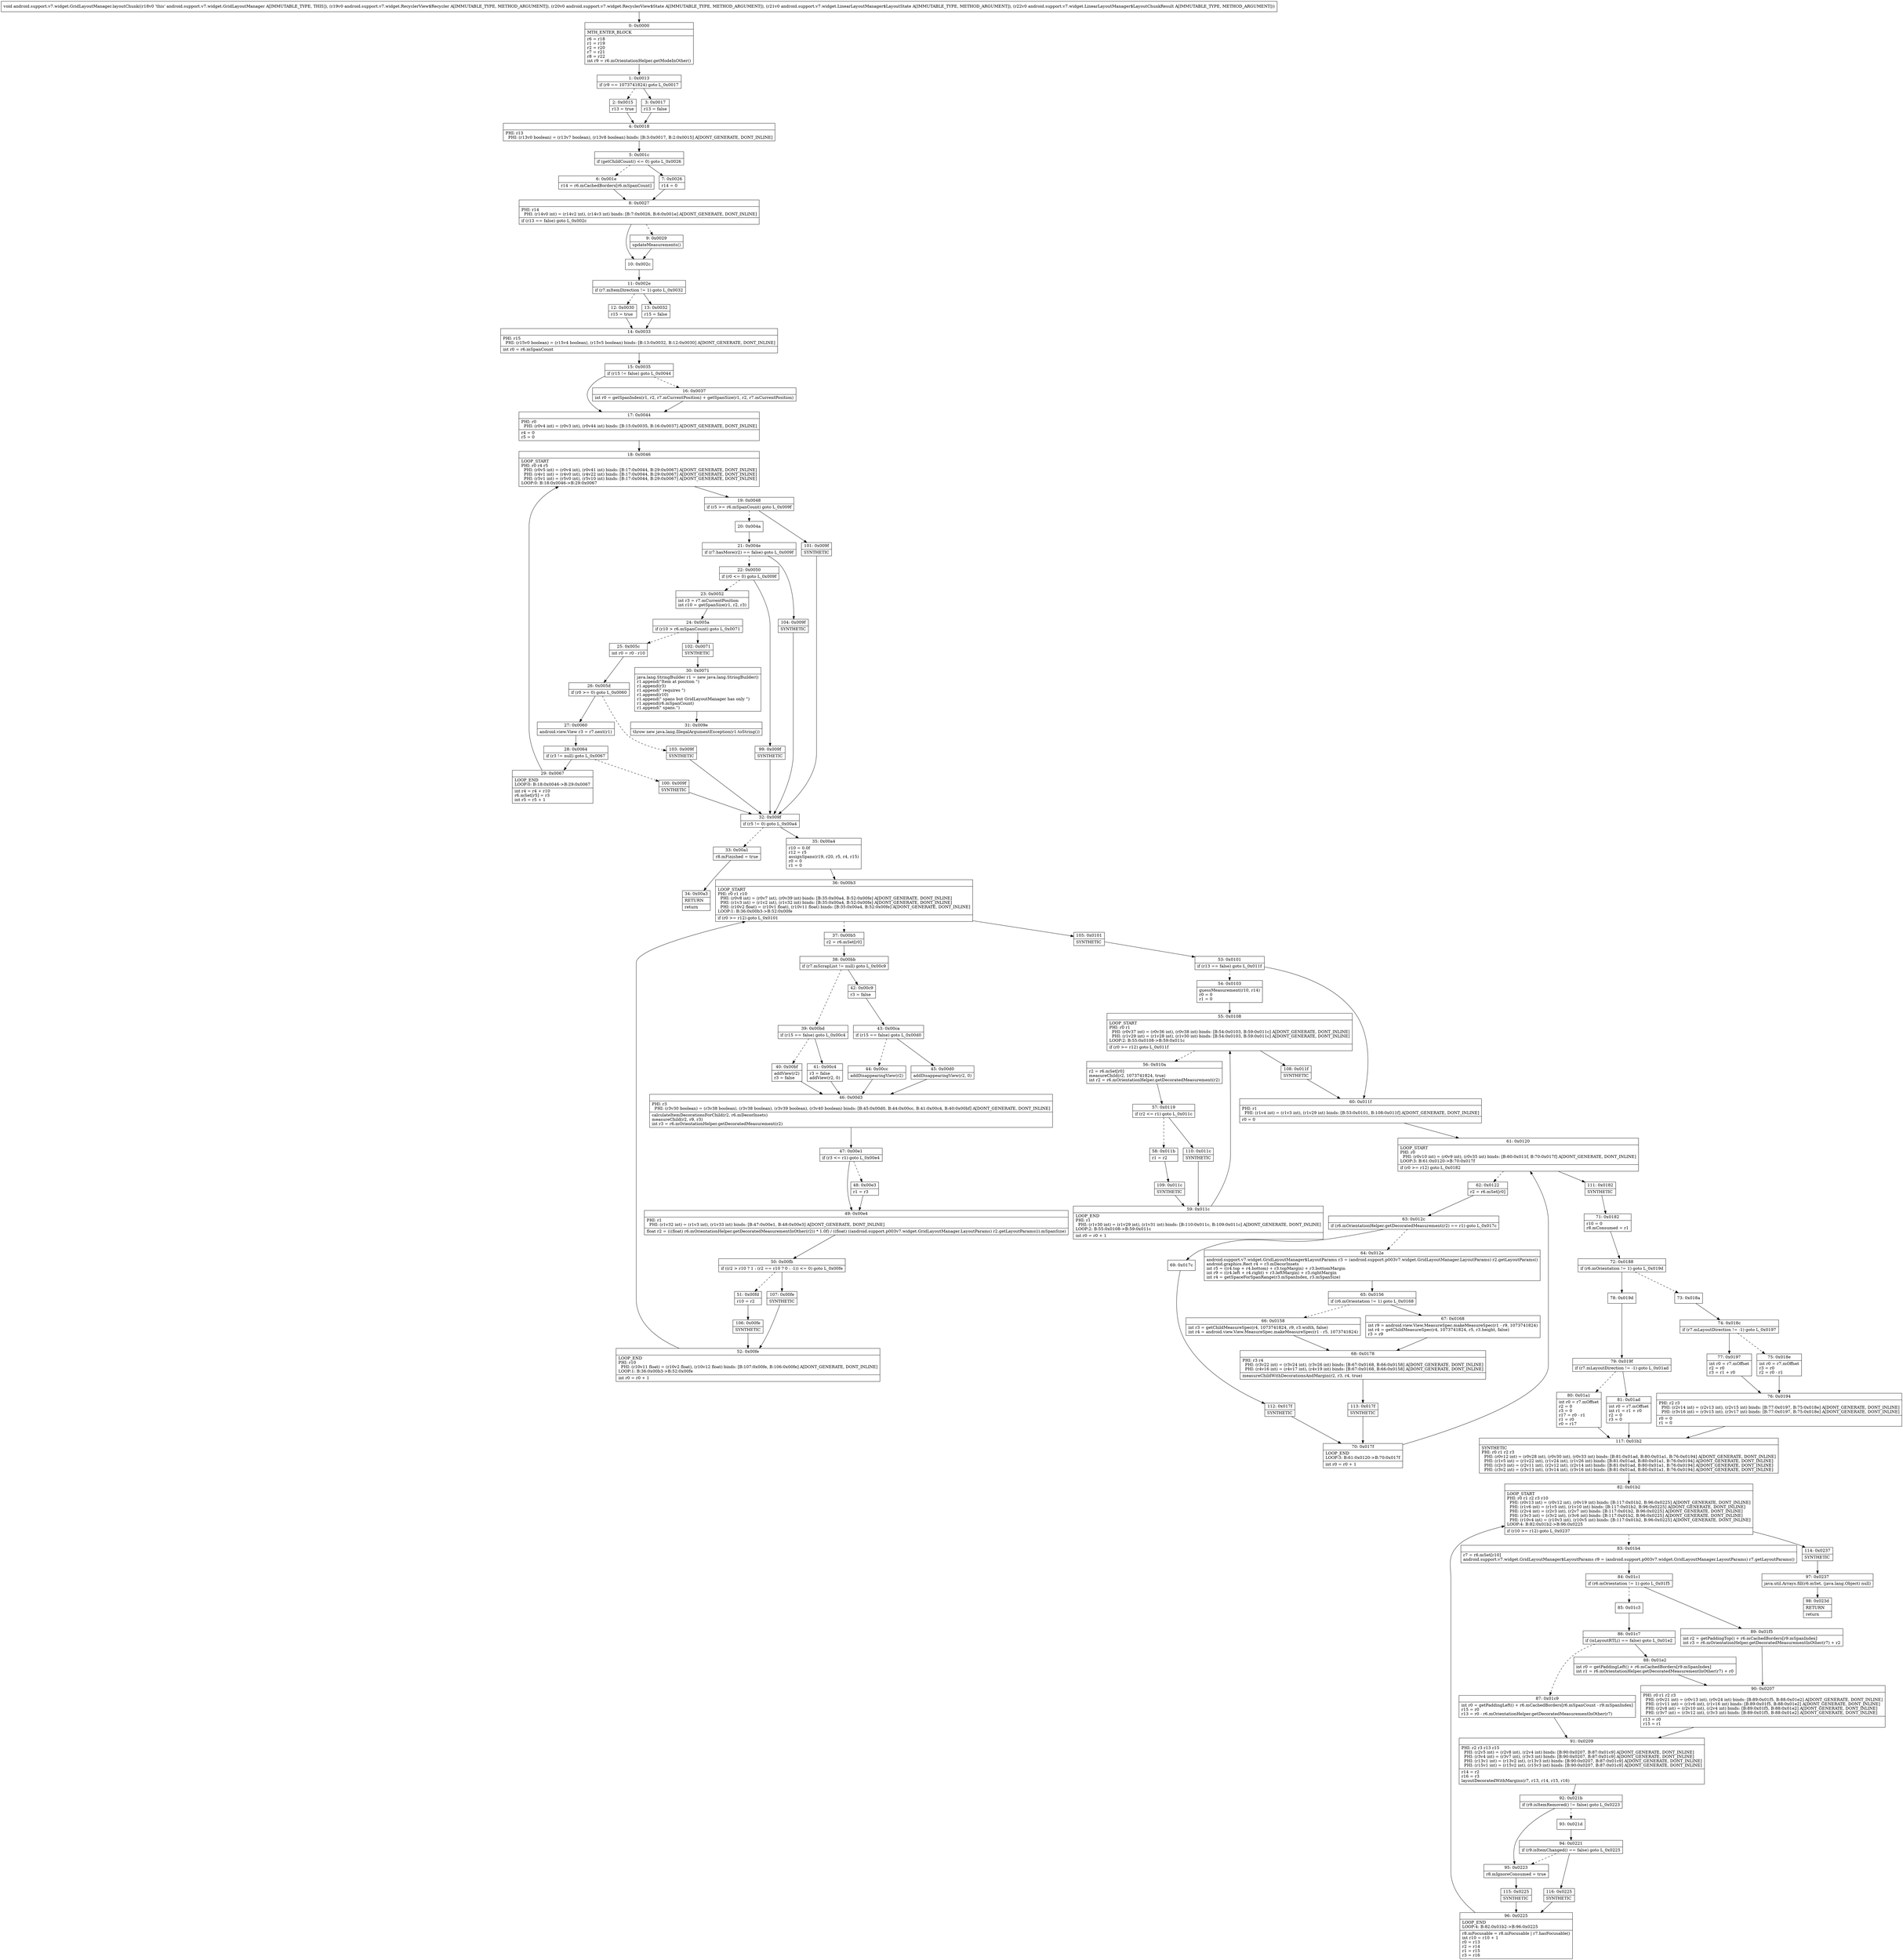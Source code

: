 digraph "CFG forandroid.support.v7.widget.GridLayoutManager.layoutChunk(Landroid\/support\/v7\/widget\/RecyclerView$Recycler;Landroid\/support\/v7\/widget\/RecyclerView$State;Landroid\/support\/v7\/widget\/LinearLayoutManager$LayoutState;Landroid\/support\/v7\/widget\/LinearLayoutManager$LayoutChunkResult;)V" {
Node_0 [shape=record,label="{0\:\ 0x0000|MTH_ENTER_BLOCK\l|r6 = r18\lr1 = r19\lr2 = r20\lr7 = r21\lr8 = r22\lint r9 = r6.mOrientationHelper.getModeInOther()\l}"];
Node_1 [shape=record,label="{1\:\ 0x0013|if (r9 == 1073741824) goto L_0x0017\l}"];
Node_2 [shape=record,label="{2\:\ 0x0015|r13 = true\l}"];
Node_3 [shape=record,label="{3\:\ 0x0017|r13 = false\l}"];
Node_4 [shape=record,label="{4\:\ 0x0018|PHI: r13 \l  PHI: (r13v0 boolean) = (r13v7 boolean), (r13v8 boolean) binds: [B:3:0x0017, B:2:0x0015] A[DONT_GENERATE, DONT_INLINE]\l}"];
Node_5 [shape=record,label="{5\:\ 0x001c|if (getChildCount() \<= 0) goto L_0x0026\l}"];
Node_6 [shape=record,label="{6\:\ 0x001e|r14 = r6.mCachedBorders[r6.mSpanCount]\l}"];
Node_7 [shape=record,label="{7\:\ 0x0026|r14 = 0\l}"];
Node_8 [shape=record,label="{8\:\ 0x0027|PHI: r14 \l  PHI: (r14v0 int) = (r14v2 int), (r14v3 int) binds: [B:7:0x0026, B:6:0x001e] A[DONT_GENERATE, DONT_INLINE]\l|if (r13 == false) goto L_0x002c\l}"];
Node_9 [shape=record,label="{9\:\ 0x0029|updateMeasurements()\l}"];
Node_10 [shape=record,label="{10\:\ 0x002c}"];
Node_11 [shape=record,label="{11\:\ 0x002e|if (r7.mItemDirection != 1) goto L_0x0032\l}"];
Node_12 [shape=record,label="{12\:\ 0x0030|r15 = true\l}"];
Node_13 [shape=record,label="{13\:\ 0x0032|r15 = false\l}"];
Node_14 [shape=record,label="{14\:\ 0x0033|PHI: r15 \l  PHI: (r15v0 boolean) = (r15v4 boolean), (r15v5 boolean) binds: [B:13:0x0032, B:12:0x0030] A[DONT_GENERATE, DONT_INLINE]\l|int r0 = r6.mSpanCount\l}"];
Node_15 [shape=record,label="{15\:\ 0x0035|if (r15 != false) goto L_0x0044\l}"];
Node_16 [shape=record,label="{16\:\ 0x0037|int r0 = getSpanIndex(r1, r2, r7.mCurrentPosition) + getSpanSize(r1, r2, r7.mCurrentPosition)\l}"];
Node_17 [shape=record,label="{17\:\ 0x0044|PHI: r0 \l  PHI: (r0v4 int) = (r0v3 int), (r0v44 int) binds: [B:15:0x0035, B:16:0x0037] A[DONT_GENERATE, DONT_INLINE]\l|r4 = 0\lr5 = 0\l}"];
Node_18 [shape=record,label="{18\:\ 0x0046|LOOP_START\lPHI: r0 r4 r5 \l  PHI: (r0v5 int) = (r0v4 int), (r0v41 int) binds: [B:17:0x0044, B:29:0x0067] A[DONT_GENERATE, DONT_INLINE]\l  PHI: (r4v1 int) = (r4v0 int), (r4v22 int) binds: [B:17:0x0044, B:29:0x0067] A[DONT_GENERATE, DONT_INLINE]\l  PHI: (r5v1 int) = (r5v0 int), (r5v10 int) binds: [B:17:0x0044, B:29:0x0067] A[DONT_GENERATE, DONT_INLINE]\lLOOP:0: B:18:0x0046\-\>B:29:0x0067\l}"];
Node_19 [shape=record,label="{19\:\ 0x0048|if (r5 \>= r6.mSpanCount) goto L_0x009f\l}"];
Node_20 [shape=record,label="{20\:\ 0x004a}"];
Node_21 [shape=record,label="{21\:\ 0x004e|if (r7.hasMore(r2) == false) goto L_0x009f\l}"];
Node_22 [shape=record,label="{22\:\ 0x0050|if (r0 \<= 0) goto L_0x009f\l}"];
Node_23 [shape=record,label="{23\:\ 0x0052|int r3 = r7.mCurrentPosition\lint r10 = getSpanSize(r1, r2, r3)\l}"];
Node_24 [shape=record,label="{24\:\ 0x005a|if (r10 \> r6.mSpanCount) goto L_0x0071\l}"];
Node_25 [shape=record,label="{25\:\ 0x005c|int r0 = r0 \- r10\l}"];
Node_26 [shape=record,label="{26\:\ 0x005d|if (r0 \>= 0) goto L_0x0060\l}"];
Node_27 [shape=record,label="{27\:\ 0x0060|android.view.View r3 = r7.next(r1)\l}"];
Node_28 [shape=record,label="{28\:\ 0x0064|if (r3 != null) goto L_0x0067\l}"];
Node_29 [shape=record,label="{29\:\ 0x0067|LOOP_END\lLOOP:0: B:18:0x0046\-\>B:29:0x0067\l|int r4 = r4 + r10\lr6.mSet[r5] = r3\lint r5 = r5 + 1\l}"];
Node_30 [shape=record,label="{30\:\ 0x0071|java.lang.StringBuilder r1 = new java.lang.StringBuilder()\lr1.append(\"Item at position \")\lr1.append(r3)\lr1.append(\" requires \")\lr1.append(r10)\lr1.append(\" spans but GridLayoutManager has only \")\lr1.append(r6.mSpanCount)\lr1.append(\" spans.\")\l}"];
Node_31 [shape=record,label="{31\:\ 0x009e|throw new java.lang.IllegalArgumentException(r1.toString())\l}"];
Node_32 [shape=record,label="{32\:\ 0x009f|if (r5 != 0) goto L_0x00a4\l}"];
Node_33 [shape=record,label="{33\:\ 0x00a1|r8.mFinished = true\l}"];
Node_34 [shape=record,label="{34\:\ 0x00a3|RETURN\l|return\l}"];
Node_35 [shape=record,label="{35\:\ 0x00a4|r10 = 0.0f\lr12 = r5\lassignSpans(r19, r20, r5, r4, r15)\lr0 = 0\lr1 = 0\l}"];
Node_36 [shape=record,label="{36\:\ 0x00b3|LOOP_START\lPHI: r0 r1 r10 \l  PHI: (r0v8 int) = (r0v7 int), (r0v39 int) binds: [B:35:0x00a4, B:52:0x00fe] A[DONT_GENERATE, DONT_INLINE]\l  PHI: (r1v3 int) = (r1v2 int), (r1v32 int) binds: [B:35:0x00a4, B:52:0x00fe] A[DONT_GENERATE, DONT_INLINE]\l  PHI: (r10v2 float) = (r10v1 float), (r10v11 float) binds: [B:35:0x00a4, B:52:0x00fe] A[DONT_GENERATE, DONT_INLINE]\lLOOP:1: B:36:0x00b3\-\>B:52:0x00fe\l|if (r0 \>= r12) goto L_0x0101\l}"];
Node_37 [shape=record,label="{37\:\ 0x00b5|r2 = r6.mSet[r0]\l}"];
Node_38 [shape=record,label="{38\:\ 0x00bb|if (r7.mScrapList != null) goto L_0x00c9\l}"];
Node_39 [shape=record,label="{39\:\ 0x00bd|if (r15 == false) goto L_0x00c4\l}"];
Node_40 [shape=record,label="{40\:\ 0x00bf|addView(r2)\lr3 = false\l}"];
Node_41 [shape=record,label="{41\:\ 0x00c4|r3 = false\laddView(r2, 0)\l}"];
Node_42 [shape=record,label="{42\:\ 0x00c9|r3 = false\l}"];
Node_43 [shape=record,label="{43\:\ 0x00ca|if (r15 == false) goto L_0x00d0\l}"];
Node_44 [shape=record,label="{44\:\ 0x00cc|addDisappearingView(r2)\l}"];
Node_45 [shape=record,label="{45\:\ 0x00d0|addDisappearingView(r2, 0)\l}"];
Node_46 [shape=record,label="{46\:\ 0x00d3|PHI: r3 \l  PHI: (r3v30 boolean) = (r3v38 boolean), (r3v38 boolean), (r3v39 boolean), (r3v40 boolean) binds: [B:45:0x00d0, B:44:0x00cc, B:41:0x00c4, B:40:0x00bf] A[DONT_GENERATE, DONT_INLINE]\l|calculateItemDecorationsForChild(r2, r6.mDecorInsets)\lmeasureChild(r2, r9, r3)\lint r3 = r6.mOrientationHelper.getDecoratedMeasurement(r2)\l}"];
Node_47 [shape=record,label="{47\:\ 0x00e1|if (r3 \<= r1) goto L_0x00e4\l}"];
Node_48 [shape=record,label="{48\:\ 0x00e3|r1 = r3\l}"];
Node_49 [shape=record,label="{49\:\ 0x00e4|PHI: r1 \l  PHI: (r1v32 int) = (r1v3 int), (r1v33 int) binds: [B:47:0x00e1, B:48:0x00e3] A[DONT_GENERATE, DONT_INLINE]\l|float r2 = (((float) r6.mOrientationHelper.getDecoratedMeasurementInOther(r2)) * 1.0f) \/ ((float) ((android.support.p003v7.widget.GridLayoutManager.LayoutParams) r2.getLayoutParams()).mSpanSize)\l}"];
Node_50 [shape=record,label="{50\:\ 0x00fb|if ((r2 \> r10 ? 1 : (r2 == r10 ? 0 : \-1)) \<= 0) goto L_0x00fe\l}"];
Node_51 [shape=record,label="{51\:\ 0x00fd|r10 = r2\l}"];
Node_52 [shape=record,label="{52\:\ 0x00fe|LOOP_END\lPHI: r10 \l  PHI: (r10v11 float) = (r10v2 float), (r10v12 float) binds: [B:107:0x00fe, B:106:0x00fe] A[DONT_GENERATE, DONT_INLINE]\lLOOP:1: B:36:0x00b3\-\>B:52:0x00fe\l|int r0 = r0 + 1\l}"];
Node_53 [shape=record,label="{53\:\ 0x0101|if (r13 == false) goto L_0x011f\l}"];
Node_54 [shape=record,label="{54\:\ 0x0103|guessMeasurement(r10, r14)\lr0 = 0\lr1 = 0\l}"];
Node_55 [shape=record,label="{55\:\ 0x0108|LOOP_START\lPHI: r0 r1 \l  PHI: (r0v37 int) = (r0v36 int), (r0v38 int) binds: [B:54:0x0103, B:59:0x011c] A[DONT_GENERATE, DONT_INLINE]\l  PHI: (r1v29 int) = (r1v28 int), (r1v30 int) binds: [B:54:0x0103, B:59:0x011c] A[DONT_GENERATE, DONT_INLINE]\lLOOP:2: B:55:0x0108\-\>B:59:0x011c\l|if (r0 \>= r12) goto L_0x011f\l}"];
Node_56 [shape=record,label="{56\:\ 0x010a|r2 = r6.mSet[r0]\lmeasureChild(r2, 1073741824, true)\lint r2 = r6.mOrientationHelper.getDecoratedMeasurement(r2)\l}"];
Node_57 [shape=record,label="{57\:\ 0x0119|if (r2 \<= r1) goto L_0x011c\l}"];
Node_58 [shape=record,label="{58\:\ 0x011b|r1 = r2\l}"];
Node_59 [shape=record,label="{59\:\ 0x011c|LOOP_END\lPHI: r1 \l  PHI: (r1v30 int) = (r1v29 int), (r1v31 int) binds: [B:110:0x011c, B:109:0x011c] A[DONT_GENERATE, DONT_INLINE]\lLOOP:2: B:55:0x0108\-\>B:59:0x011c\l|int r0 = r0 + 1\l}"];
Node_60 [shape=record,label="{60\:\ 0x011f|PHI: r1 \l  PHI: (r1v4 int) = (r1v3 int), (r1v29 int) binds: [B:53:0x0101, B:108:0x011f] A[DONT_GENERATE, DONT_INLINE]\l|r0 = 0\l}"];
Node_61 [shape=record,label="{61\:\ 0x0120|LOOP_START\lPHI: r0 \l  PHI: (r0v10 int) = (r0v9 int), (r0v35 int) binds: [B:60:0x011f, B:70:0x017f] A[DONT_GENERATE, DONT_INLINE]\lLOOP:3: B:61:0x0120\-\>B:70:0x017f\l|if (r0 \>= r12) goto L_0x0182\l}"];
Node_62 [shape=record,label="{62\:\ 0x0122|r2 = r6.mSet[r0]\l}"];
Node_63 [shape=record,label="{63\:\ 0x012c|if (r6.mOrientationHelper.getDecoratedMeasurement(r2) == r1) goto L_0x017c\l}"];
Node_64 [shape=record,label="{64\:\ 0x012e|android.support.v7.widget.GridLayoutManager$LayoutParams r3 = (android.support.p003v7.widget.GridLayoutManager.LayoutParams) r2.getLayoutParams()\landroid.graphics.Rect r4 = r3.mDecorInsets\lint r5 = ((r4.top + r4.bottom) + r3.topMargin) + r3.bottomMargin\lint r9 = ((r4.left + r4.right) + r3.leftMargin) + r3.rightMargin\lint r4 = getSpaceForSpanRange(r3.mSpanIndex, r3.mSpanSize)\l}"];
Node_65 [shape=record,label="{65\:\ 0x0156|if (r6.mOrientation != 1) goto L_0x0168\l}"];
Node_66 [shape=record,label="{66\:\ 0x0158|int r3 = getChildMeasureSpec(r4, 1073741824, r9, r3.width, false)\lint r4 = android.view.View.MeasureSpec.makeMeasureSpec(r1 \- r5, 1073741824)\l}"];
Node_67 [shape=record,label="{67\:\ 0x0168|int r9 = android.view.View.MeasureSpec.makeMeasureSpec(r1 \- r9, 1073741824)\lint r4 = getChildMeasureSpec(r4, 1073741824, r5, r3.height, false)\lr3 = r9\l}"];
Node_68 [shape=record,label="{68\:\ 0x0178|PHI: r3 r4 \l  PHI: (r3v22 int) = (r3v24 int), (r3v26 int) binds: [B:67:0x0168, B:66:0x0158] A[DONT_GENERATE, DONT_INLINE]\l  PHI: (r4v16 int) = (r4v17 int), (r4v19 int) binds: [B:67:0x0168, B:66:0x0158] A[DONT_GENERATE, DONT_INLINE]\l|measureChildWithDecorationsAndMargin(r2, r3, r4, true)\l}"];
Node_69 [shape=record,label="{69\:\ 0x017c}"];
Node_70 [shape=record,label="{70\:\ 0x017f|LOOP_END\lLOOP:3: B:61:0x0120\-\>B:70:0x017f\l|int r0 = r0 + 1\l}"];
Node_71 [shape=record,label="{71\:\ 0x0182|r10 = 0\lr8.mConsumed = r1\l}"];
Node_72 [shape=record,label="{72\:\ 0x0188|if (r6.mOrientation != 1) goto L_0x019d\l}"];
Node_73 [shape=record,label="{73\:\ 0x018a}"];
Node_74 [shape=record,label="{74\:\ 0x018c|if (r7.mLayoutDirection != \-1) goto L_0x0197\l}"];
Node_75 [shape=record,label="{75\:\ 0x018e|int r0 = r7.mOffset\lr3 = r0\lr2 = r0 \- r1\l}"];
Node_76 [shape=record,label="{76\:\ 0x0194|PHI: r2 r3 \l  PHI: (r2v14 int) = (r2v13 int), (r2v15 int) binds: [B:77:0x0197, B:75:0x018e] A[DONT_GENERATE, DONT_INLINE]\l  PHI: (r3v16 int) = (r3v15 int), (r3v17 int) binds: [B:77:0x0197, B:75:0x018e] A[DONT_GENERATE, DONT_INLINE]\l|r0 = 0\lr1 = 0\l}"];
Node_77 [shape=record,label="{77\:\ 0x0197|int r0 = r7.mOffset\lr2 = r0\lr3 = r1 + r0\l}"];
Node_78 [shape=record,label="{78\:\ 0x019d}"];
Node_79 [shape=record,label="{79\:\ 0x019f|if (r7.mLayoutDirection != \-1) goto L_0x01ad\l}"];
Node_80 [shape=record,label="{80\:\ 0x01a1|int r0 = r7.mOffset\lr2 = 0\lr3 = 0\lr17 = r0 \- r1\lr1 = r0\lr0 = r17\l}"];
Node_81 [shape=record,label="{81\:\ 0x01ad|int r0 = r7.mOffset\lint r1 = r1 + r0\lr2 = 0\lr3 = 0\l}"];
Node_82 [shape=record,label="{82\:\ 0x01b2|LOOP_START\lPHI: r0 r1 r2 r3 r10 \l  PHI: (r0v13 int) = (r0v12 int), (r0v19 int) binds: [B:117:0x01b2, B:96:0x0225] A[DONT_GENERATE, DONT_INLINE]\l  PHI: (r1v6 int) = (r1v5 int), (r1v10 int) binds: [B:117:0x01b2, B:96:0x0225] A[DONT_GENERATE, DONT_INLINE]\l  PHI: (r2v4 int) = (r2v3 int), (r2v7 int) binds: [B:117:0x01b2, B:96:0x0225] A[DONT_GENERATE, DONT_INLINE]\l  PHI: (r3v3 int) = (r3v2 int), (r3v6 int) binds: [B:117:0x01b2, B:96:0x0225] A[DONT_GENERATE, DONT_INLINE]\l  PHI: (r10v4 int) = (r10v3 int), (r10v5 int) binds: [B:117:0x01b2, B:96:0x0225] A[DONT_GENERATE, DONT_INLINE]\lLOOP:4: B:82:0x01b2\-\>B:96:0x0225\l|if (r10 \>= r12) goto L_0x0237\l}"];
Node_83 [shape=record,label="{83\:\ 0x01b4|r7 = r6.mSet[r10]\landroid.support.v7.widget.GridLayoutManager$LayoutParams r9 = (android.support.p003v7.widget.GridLayoutManager.LayoutParams) r7.getLayoutParams()\l}"];
Node_84 [shape=record,label="{84\:\ 0x01c1|if (r6.mOrientation != 1) goto L_0x01f5\l}"];
Node_85 [shape=record,label="{85\:\ 0x01c3}"];
Node_86 [shape=record,label="{86\:\ 0x01c7|if (isLayoutRTL() == false) goto L_0x01e2\l}"];
Node_87 [shape=record,label="{87\:\ 0x01c9|int r0 = getPaddingLeft() + r6.mCachedBorders[r6.mSpanCount \- r9.mSpanIndex]\lr15 = r0\lr13 = r0 \- r6.mOrientationHelper.getDecoratedMeasurementInOther(r7)\l}"];
Node_88 [shape=record,label="{88\:\ 0x01e2|int r0 = getPaddingLeft() + r6.mCachedBorders[r9.mSpanIndex]\lint r1 = r6.mOrientationHelper.getDecoratedMeasurementInOther(r7) + r0\l}"];
Node_89 [shape=record,label="{89\:\ 0x01f5|int r2 = getPaddingTop() + r6.mCachedBorders[r9.mSpanIndex]\lint r3 = r6.mOrientationHelper.getDecoratedMeasurementInOther(r7) + r2\l}"];
Node_90 [shape=record,label="{90\:\ 0x0207|PHI: r0 r1 r2 r3 \l  PHI: (r0v21 int) = (r0v13 int), (r0v24 int) binds: [B:89:0x01f5, B:88:0x01e2] A[DONT_GENERATE, DONT_INLINE]\l  PHI: (r1v11 int) = (r1v6 int), (r1v16 int) binds: [B:89:0x01f5, B:88:0x01e2] A[DONT_GENERATE, DONT_INLINE]\l  PHI: (r2v8 int) = (r2v10 int), (r2v4 int) binds: [B:89:0x01f5, B:88:0x01e2] A[DONT_GENERATE, DONT_INLINE]\l  PHI: (r3v7 int) = (r3v12 int), (r3v3 int) binds: [B:89:0x01f5, B:88:0x01e2] A[DONT_GENERATE, DONT_INLINE]\l|r13 = r0\lr15 = r1\l}"];
Node_91 [shape=record,label="{91\:\ 0x0209|PHI: r2 r3 r13 r15 \l  PHI: (r2v5 int) = (r2v8 int), (r2v4 int) binds: [B:90:0x0207, B:87:0x01c9] A[DONT_GENERATE, DONT_INLINE]\l  PHI: (r3v4 int) = (r3v7 int), (r3v3 int) binds: [B:90:0x0207, B:87:0x01c9] A[DONT_GENERATE, DONT_INLINE]\l  PHI: (r13v1 int) = (r13v2 int), (r13v3 int) binds: [B:90:0x0207, B:87:0x01c9] A[DONT_GENERATE, DONT_INLINE]\l  PHI: (r15v1 int) = (r15v2 int), (r15v3 int) binds: [B:90:0x0207, B:87:0x01c9] A[DONT_GENERATE, DONT_INLINE]\l|r14 = r2\lr16 = r3\llayoutDecoratedWithMargins(r7, r13, r14, r15, r16)\l}"];
Node_92 [shape=record,label="{92\:\ 0x021b|if (r9.isItemRemoved() != false) goto L_0x0223\l}"];
Node_93 [shape=record,label="{93\:\ 0x021d}"];
Node_94 [shape=record,label="{94\:\ 0x0221|if (r9.isItemChanged() == false) goto L_0x0225\l}"];
Node_95 [shape=record,label="{95\:\ 0x0223|r8.mIgnoreConsumed = true\l}"];
Node_96 [shape=record,label="{96\:\ 0x0225|LOOP_END\lLOOP:4: B:82:0x01b2\-\>B:96:0x0225\l|r8.mFocusable = r8.mFocusable \| r7.hasFocusable()\lint r10 = r10 + 1\lr0 = r13\lr2 = r14\lr1 = r15\lr3 = r16\l}"];
Node_97 [shape=record,label="{97\:\ 0x0237|java.util.Arrays.fill(r6.mSet, (java.lang.Object) null)\l}"];
Node_98 [shape=record,label="{98\:\ 0x023d|RETURN\l|return\l}"];
Node_99 [shape=record,label="{99\:\ 0x009f|SYNTHETIC\l}"];
Node_100 [shape=record,label="{100\:\ 0x009f|SYNTHETIC\l}"];
Node_101 [shape=record,label="{101\:\ 0x009f|SYNTHETIC\l}"];
Node_102 [shape=record,label="{102\:\ 0x0071|SYNTHETIC\l}"];
Node_103 [shape=record,label="{103\:\ 0x009f|SYNTHETIC\l}"];
Node_104 [shape=record,label="{104\:\ 0x009f|SYNTHETIC\l}"];
Node_105 [shape=record,label="{105\:\ 0x0101|SYNTHETIC\l}"];
Node_106 [shape=record,label="{106\:\ 0x00fe|SYNTHETIC\l}"];
Node_107 [shape=record,label="{107\:\ 0x00fe|SYNTHETIC\l}"];
Node_108 [shape=record,label="{108\:\ 0x011f|SYNTHETIC\l}"];
Node_109 [shape=record,label="{109\:\ 0x011c|SYNTHETIC\l}"];
Node_110 [shape=record,label="{110\:\ 0x011c|SYNTHETIC\l}"];
Node_111 [shape=record,label="{111\:\ 0x0182|SYNTHETIC\l}"];
Node_112 [shape=record,label="{112\:\ 0x017f|SYNTHETIC\l}"];
Node_113 [shape=record,label="{113\:\ 0x017f|SYNTHETIC\l}"];
Node_114 [shape=record,label="{114\:\ 0x0237|SYNTHETIC\l}"];
Node_115 [shape=record,label="{115\:\ 0x0225|SYNTHETIC\l}"];
Node_116 [shape=record,label="{116\:\ 0x0225|SYNTHETIC\l}"];
Node_117 [shape=record,label="{117\:\ 0x01b2|SYNTHETIC\lPHI: r0 r1 r2 r3 \l  PHI: (r0v12 int) = (r0v28 int), (r0v30 int), (r0v33 int) binds: [B:81:0x01ad, B:80:0x01a1, B:76:0x0194] A[DONT_GENERATE, DONT_INLINE]\l  PHI: (r1v5 int) = (r1v22 int), (r1v24 int), (r1v26 int) binds: [B:81:0x01ad, B:80:0x01a1, B:76:0x0194] A[DONT_GENERATE, DONT_INLINE]\l  PHI: (r2v3 int) = (r2v11 int), (r2v12 int), (r2v14 int) binds: [B:81:0x01ad, B:80:0x01a1, B:76:0x0194] A[DONT_GENERATE, DONT_INLINE]\l  PHI: (r3v2 int) = (r3v13 int), (r3v14 int), (r3v16 int) binds: [B:81:0x01ad, B:80:0x01a1, B:76:0x0194] A[DONT_GENERATE, DONT_INLINE]\l}"];
MethodNode[shape=record,label="{void android.support.v7.widget.GridLayoutManager.layoutChunk((r18v0 'this' android.support.v7.widget.GridLayoutManager A[IMMUTABLE_TYPE, THIS]), (r19v0 android.support.v7.widget.RecyclerView$Recycler A[IMMUTABLE_TYPE, METHOD_ARGUMENT]), (r20v0 android.support.v7.widget.RecyclerView$State A[IMMUTABLE_TYPE, METHOD_ARGUMENT]), (r21v0 android.support.v7.widget.LinearLayoutManager$LayoutState A[IMMUTABLE_TYPE, METHOD_ARGUMENT]), (r22v0 android.support.v7.widget.LinearLayoutManager$LayoutChunkResult A[IMMUTABLE_TYPE, METHOD_ARGUMENT])) }"];
MethodNode -> Node_0;
Node_0 -> Node_1;
Node_1 -> Node_2[style=dashed];
Node_1 -> Node_3;
Node_2 -> Node_4;
Node_3 -> Node_4;
Node_4 -> Node_5;
Node_5 -> Node_6[style=dashed];
Node_5 -> Node_7;
Node_6 -> Node_8;
Node_7 -> Node_8;
Node_8 -> Node_9[style=dashed];
Node_8 -> Node_10;
Node_9 -> Node_10;
Node_10 -> Node_11;
Node_11 -> Node_12[style=dashed];
Node_11 -> Node_13;
Node_12 -> Node_14;
Node_13 -> Node_14;
Node_14 -> Node_15;
Node_15 -> Node_16[style=dashed];
Node_15 -> Node_17;
Node_16 -> Node_17;
Node_17 -> Node_18;
Node_18 -> Node_19;
Node_19 -> Node_20[style=dashed];
Node_19 -> Node_101;
Node_20 -> Node_21;
Node_21 -> Node_22[style=dashed];
Node_21 -> Node_104;
Node_22 -> Node_23[style=dashed];
Node_22 -> Node_99;
Node_23 -> Node_24;
Node_24 -> Node_25[style=dashed];
Node_24 -> Node_102;
Node_25 -> Node_26;
Node_26 -> Node_27;
Node_26 -> Node_103[style=dashed];
Node_27 -> Node_28;
Node_28 -> Node_29;
Node_28 -> Node_100[style=dashed];
Node_29 -> Node_18;
Node_30 -> Node_31;
Node_32 -> Node_33[style=dashed];
Node_32 -> Node_35;
Node_33 -> Node_34;
Node_35 -> Node_36;
Node_36 -> Node_37[style=dashed];
Node_36 -> Node_105;
Node_37 -> Node_38;
Node_38 -> Node_39[style=dashed];
Node_38 -> Node_42;
Node_39 -> Node_40[style=dashed];
Node_39 -> Node_41;
Node_40 -> Node_46;
Node_41 -> Node_46;
Node_42 -> Node_43;
Node_43 -> Node_44[style=dashed];
Node_43 -> Node_45;
Node_44 -> Node_46;
Node_45 -> Node_46;
Node_46 -> Node_47;
Node_47 -> Node_48[style=dashed];
Node_47 -> Node_49;
Node_48 -> Node_49;
Node_49 -> Node_50;
Node_50 -> Node_51[style=dashed];
Node_50 -> Node_107;
Node_51 -> Node_106;
Node_52 -> Node_36;
Node_53 -> Node_54[style=dashed];
Node_53 -> Node_60;
Node_54 -> Node_55;
Node_55 -> Node_56[style=dashed];
Node_55 -> Node_108;
Node_56 -> Node_57;
Node_57 -> Node_58[style=dashed];
Node_57 -> Node_110;
Node_58 -> Node_109;
Node_59 -> Node_55;
Node_60 -> Node_61;
Node_61 -> Node_62[style=dashed];
Node_61 -> Node_111;
Node_62 -> Node_63;
Node_63 -> Node_64[style=dashed];
Node_63 -> Node_69;
Node_64 -> Node_65;
Node_65 -> Node_66[style=dashed];
Node_65 -> Node_67;
Node_66 -> Node_68;
Node_67 -> Node_68;
Node_68 -> Node_113;
Node_69 -> Node_112;
Node_70 -> Node_61;
Node_71 -> Node_72;
Node_72 -> Node_73[style=dashed];
Node_72 -> Node_78;
Node_73 -> Node_74;
Node_74 -> Node_75[style=dashed];
Node_74 -> Node_77;
Node_75 -> Node_76;
Node_76 -> Node_117;
Node_77 -> Node_76;
Node_78 -> Node_79;
Node_79 -> Node_80[style=dashed];
Node_79 -> Node_81;
Node_80 -> Node_117;
Node_81 -> Node_117;
Node_82 -> Node_83[style=dashed];
Node_82 -> Node_114;
Node_83 -> Node_84;
Node_84 -> Node_85[style=dashed];
Node_84 -> Node_89;
Node_85 -> Node_86;
Node_86 -> Node_87[style=dashed];
Node_86 -> Node_88;
Node_87 -> Node_91;
Node_88 -> Node_90;
Node_89 -> Node_90;
Node_90 -> Node_91;
Node_91 -> Node_92;
Node_92 -> Node_93[style=dashed];
Node_92 -> Node_95;
Node_93 -> Node_94;
Node_94 -> Node_95[style=dashed];
Node_94 -> Node_116;
Node_95 -> Node_115;
Node_96 -> Node_82;
Node_97 -> Node_98;
Node_99 -> Node_32;
Node_100 -> Node_32;
Node_101 -> Node_32;
Node_102 -> Node_30;
Node_103 -> Node_32;
Node_104 -> Node_32;
Node_105 -> Node_53;
Node_106 -> Node_52;
Node_107 -> Node_52;
Node_108 -> Node_60;
Node_109 -> Node_59;
Node_110 -> Node_59;
Node_111 -> Node_71;
Node_112 -> Node_70;
Node_113 -> Node_70;
Node_114 -> Node_97;
Node_115 -> Node_96;
Node_116 -> Node_96;
Node_117 -> Node_82;
}

